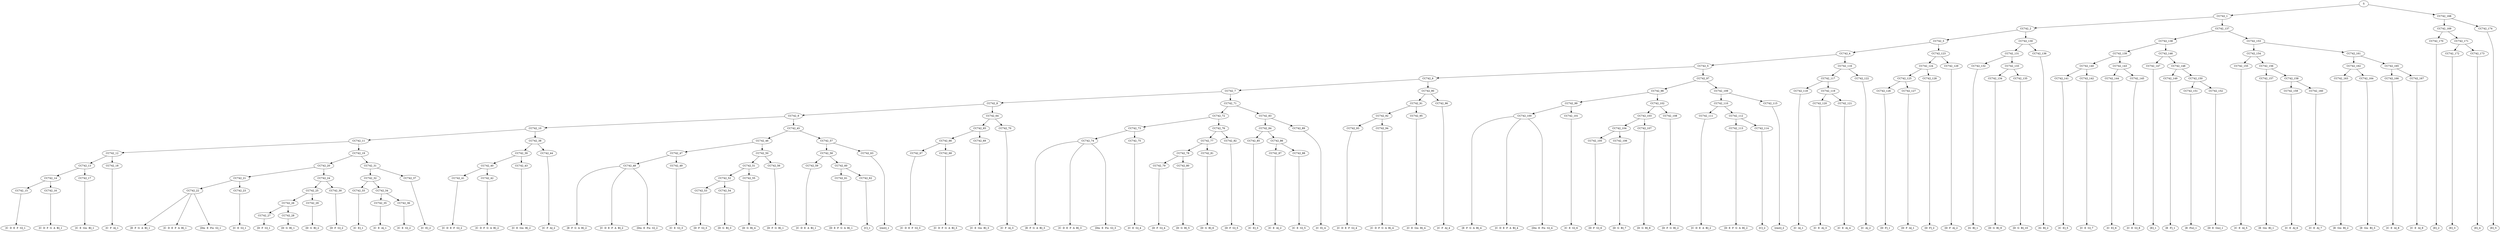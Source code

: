 digraph sample{
"S" -> "CC742_1";
"CC742_1" -> "CC742_2";
"CC742_2" -> "CC742_3";
"CC742_3" -> "CC742_4";
"CC742_4" -> "CC742_5";
"CC742_5" -> "CC742_6";
"CC742_6" -> "CC742_7";
"CC742_7" -> "CC742_8";
"CC742_8" -> "CC742_9";
"CC742_9" -> "CC742_10";
"CC742_10" -> "CC742_11";
"CC742_11" -> "CC742_12";
"CC742_12" -> "CC742_13";
"CC742_13" -> "CC742_14";
"CC742_14" -> "CC742_15";
"CC742_15" -> "[C  D  E  F  G]_1";
"CC742_14" -> "CC742_16";
"CC742_16" -> "[C  D  F  G  A  B]_1";
"CC742_13" -> "CC742_17";
"CC742_17" -> "[C  E  Gis  B]_1";
"CC742_12" -> "CC742_18";
"CC742_18" -> "[C  F  A]_1";
"CC742_11" -> "CC742_19";
"CC742_19" -> "CC742_20";
"CC742_20" -> "CC742_21";
"CC742_21" -> "CC742_22";
"CC742_22" -> "[E  F  G  A  B]_1";
"CC742_22" -> "[C  D  E  F  A  B]_1";
"CC742_22" -> "[Dis  E  Fis  G]_1";
"CC742_21" -> "CC742_23";
"CC742_23" -> "[C  E  G]_1";
"CC742_20" -> "CC742_24";
"CC742_24" -> "CC742_25";
"CC742_25" -> "CC742_26";
"CC742_26" -> "CC742_27";
"CC742_27" -> "[D  F  G]_1";
"CC742_26" -> "CC742_28";
"CC742_28" -> "[D  G  B]_1";
"CC742_25" -> "CC742_29";
"CC742_29" -> "[D  G  B]_2";
"CC742_24" -> "CC742_30";
"CC742_30" -> "[D  F  G]_2";
"CC742_19" -> "CC742_31";
"CC742_31" -> "CC742_32";
"CC742_32" -> "CC742_33";
"CC742_33" -> "[C  E]_1";
"CC742_32" -> "CC742_34";
"CC742_34" -> "CC742_35";
"CC742_35" -> "[C  E  A]_1";
"CC742_34" -> "CC742_36";
"CC742_36" -> "[C  E  G]_2";
"CC742_31" -> "CC742_37";
"CC742_37" -> "[C  E]_2";
"CC742_10" -> "CC742_38";
"CC742_38" -> "CC742_39";
"CC742_39" -> "CC742_40";
"CC742_40" -> "CC742_41";
"CC742_41" -> "[C  D  E  F  G]_2";
"CC742_40" -> "CC742_42";
"CC742_42" -> "[C  D  F  G  A  B]_2";
"CC742_39" -> "CC742_43";
"CC742_43" -> "[C  E  Gis  B]_2";
"CC742_38" -> "CC742_44";
"CC742_44" -> "[C  F  A]_2";
"CC742_9" -> "CC742_45";
"CC742_45" -> "CC742_46";
"CC742_46" -> "CC742_47";
"CC742_47" -> "CC742_48";
"CC742_48" -> "[E  F  G  A  B]_2";
"CC742_48" -> "[C  D  E  F  A  B]_2";
"CC742_48" -> "[Dis  E  Fis  G]_2";
"CC742_47" -> "CC742_49";
"CC742_49" -> "[C  E  G]_3";
"CC742_46" -> "CC742_50";
"CC742_50" -> "CC742_51";
"CC742_51" -> "CC742_52";
"CC742_52" -> "CC742_53";
"CC742_53" -> "[D  F  G]_3";
"CC742_52" -> "CC742_54";
"CC742_54" -> "[D  G  B]_3";
"CC742_51" -> "CC742_55";
"CC742_55" -> "[D  G  B]_4";
"CC742_50" -> "CC742_56";
"CC742_56" -> "[D  F  G  B]_1";
"CC742_45" -> "CC742_57";
"CC742_57" -> "CC742_58";
"CC742_58" -> "CC742_59";
"CC742_59" -> "[C  D  E  A  B]_1";
"CC742_58" -> "CC742_60";
"CC742_60" -> "CC742_61";
"CC742_61" -> "[D  E  F  G  A  B]_1";
"CC742_60" -> "CC742_62";
"CC742_62" -> "[C]_1";
"CC742_57" -> "CC742_63";
"CC742_63" -> "[rest]_1";
"CC742_8" -> "CC742_64";
"CC742_64" -> "CC742_65";
"CC742_65" -> "CC742_66";
"CC742_66" -> "CC742_67";
"CC742_67" -> "[C  D  E  F  G]_3";
"CC742_66" -> "CC742_68";
"CC742_68" -> "[C  D  F  G  A  B]_3";
"CC742_65" -> "CC742_69";
"CC742_69" -> "[C  E  Gis  B]_3";
"CC742_64" -> "CC742_70";
"CC742_70" -> "[C  F  A]_3";
"CC742_7" -> "CC742_71";
"CC742_71" -> "CC742_72";
"CC742_72" -> "CC742_73";
"CC742_73" -> "CC742_74";
"CC742_74" -> "[E  F  G  A  B]_3";
"CC742_74" -> "[C  D  E  F  A  B]_3";
"CC742_74" -> "[Dis  E  Fis  G]_3";
"CC742_73" -> "CC742_75";
"CC742_75" -> "[C  E  G]_4";
"CC742_72" -> "CC742_76";
"CC742_76" -> "CC742_77";
"CC742_77" -> "CC742_78";
"CC742_78" -> "CC742_79";
"CC742_79" -> "[D  F  G]_4";
"CC742_78" -> "CC742_80";
"CC742_80" -> "[D  G  B]_5";
"CC742_77" -> "CC742_81";
"CC742_81" -> "[D  G  B]_6";
"CC742_76" -> "CC742_82";
"CC742_82" -> "[D  F  G]_5";
"CC742_71" -> "CC742_83";
"CC742_83" -> "CC742_84";
"CC742_84" -> "CC742_85";
"CC742_85" -> "[C  E]_3";
"CC742_84" -> "CC742_86";
"CC742_86" -> "CC742_87";
"CC742_87" -> "[C  E  A]_2";
"CC742_86" -> "CC742_88";
"CC742_88" -> "[C  E  G]_5";
"CC742_83" -> "CC742_89";
"CC742_89" -> "[C  E]_4";
"CC742_6" -> "CC742_90";
"CC742_90" -> "CC742_91";
"CC742_91" -> "CC742_92";
"CC742_92" -> "CC742_93";
"CC742_93" -> "[C  D  E  F  G]_4";
"CC742_92" -> "CC742_94";
"CC742_94" -> "[C  D  F  G  A  B]_4";
"CC742_91" -> "CC742_95";
"CC742_95" -> "[C  E  Gis  B]_4";
"CC742_90" -> "CC742_96";
"CC742_96" -> "[C  F  A]_4";
"CC742_5" -> "CC742_97";
"CC742_97" -> "CC742_98";
"CC742_98" -> "CC742_99";
"CC742_99" -> "CC742_100";
"CC742_100" -> "[E  F  G  A  B]_4";
"CC742_100" -> "[C  D  E  F  A  B]_4";
"CC742_100" -> "[Dis  E  Fis  G]_4";
"CC742_99" -> "CC742_101";
"CC742_101" -> "[C  E  G]_6";
"CC742_98" -> "CC742_102";
"CC742_102" -> "CC742_103";
"CC742_103" -> "CC742_104";
"CC742_104" -> "CC742_105";
"CC742_105" -> "[D  F  G]_6";
"CC742_104" -> "CC742_106";
"CC742_106" -> "[D  G  B]_7";
"CC742_103" -> "CC742_107";
"CC742_107" -> "[D  G  B]_8";
"CC742_102" -> "CC742_108";
"CC742_108" -> "[D  F  G  B]_2";
"CC742_97" -> "CC742_109";
"CC742_109" -> "CC742_110";
"CC742_110" -> "CC742_111";
"CC742_111" -> "[C  D  E  A  B]_2";
"CC742_110" -> "CC742_112";
"CC742_112" -> "CC742_113";
"CC742_113" -> "[D  E  F  G  A  B]_2";
"CC742_112" -> "CC742_114";
"CC742_114" -> "[C]_2";
"CC742_109" -> "CC742_115";
"CC742_115" -> "[rest]_2";
"CC742_4" -> "CC742_116";
"CC742_116" -> "CC742_117";
"CC742_117" -> "CC742_118";
"CC742_118" -> "[C  A]_1";
"CC742_117" -> "CC742_119";
"CC742_119" -> "CC742_120";
"CC742_120" -> "[C  E  A]_3";
"CC742_119" -> "CC742_121";
"CC742_121" -> "[C  E  A]_4";
"CC742_116" -> "CC742_122";
"CC742_122" -> "[C  A]_2";
"CC742_3" -> "CC742_123";
"CC742_123" -> "CC742_124";
"CC742_124" -> "CC742_125";
"CC742_125" -> "CC742_126";
"CC742_126" -> "[D  F]_1";
"CC742_125" -> "CC742_127";
"CC742_127" -> "[D  F  A]_1";
"CC742_124" -> "CC742_128";
"CC742_128" -> "[D  F]_2";
"CC742_123" -> "CC742_129";
"CC742_129" -> "[D  F  A]_2";
"CC742_2" -> "CC742_130";
"CC742_130" -> "CC742_131";
"CC742_131" -> "CC742_132";
"CC742_132" -> "[G  B]_1";
"CC742_131" -> "CC742_133";
"CC742_133" -> "CC742_134";
"CC742_134" -> "[D  G  B]_9";
"CC742_133" -> "CC742_135";
"CC742_135" -> "[D  G  B]_10";
"CC742_130" -> "CC742_136";
"CC742_136" -> "[G  B]_2";
"CC742_1" -> "CC742_137";
"CC742_137" -> "CC742_138";
"CC742_138" -> "CC742_139";
"CC742_139" -> "CC742_140";
"CC742_140" -> "CC742_141";
"CC742_141" -> "[C  E]_5";
"CC742_140" -> "CC742_142";
"CC742_142" -> "[C  E  G]_7";
"CC742_139" -> "CC742_143";
"CC742_143" -> "CC742_144";
"CC742_144" -> "[C  E]_6";
"CC742_143" -> "CC742_145";
"CC742_145" -> "[C  E  G]_8";
"CC742_138" -> "CC742_146";
"CC742_146" -> "CC742_147";
"CC742_147" -> "[E]_1";
"CC742_146" -> "CC742_148";
"CC742_148" -> "CC742_149";
"CC742_149" -> "[E  F]_1";
"CC742_148" -> "CC742_150";
"CC742_150" -> "CC742_151";
"CC742_151" -> "[E  Fis]_1";
"CC742_150" -> "CC742_152";
"CC742_152" -> "[D  E  Gis]_1";
"CC742_137" -> "CC742_153";
"CC742_153" -> "CC742_154";
"CC742_154" -> "CC742_155";
"CC742_155" -> "[C  E  A]_5";
"CC742_154" -> "CC742_156";
"CC742_156" -> "CC742_157";
"CC742_157" -> "[E  Gis  B]_1";
"CC742_156" -> "CC742_158";
"CC742_158" -> "CC742_159";
"CC742_159" -> "[C  E  A]_6";
"CC742_158" -> "CC742_160";
"CC742_160" -> "[C  E  A]_7";
"CC742_153" -> "CC742_161";
"CC742_161" -> "CC742_162";
"CC742_162" -> "CC742_163";
"CC742_163" -> "[E  Gis  B]_2";
"CC742_162" -> "CC742_164";
"CC742_164" -> "[E  Gis  B]_3";
"CC742_161" -> "CC742_165";
"CC742_165" -> "CC742_166";
"CC742_166" -> "[C  E  A]_8";
"CC742_165" -> "CC742_167";
"CC742_167" -> "[C  E  A]_9";
"S" -> "CC742_168";
"CC742_168" -> "CC742_169";
"CC742_169" -> "CC742_170";
"CC742_170" -> "[E]_2";
"CC742_169" -> "CC742_171";
"CC742_171" -> "CC742_172";
"CC742_172" -> "[E]_3";
"CC742_171" -> "CC742_173";
"CC742_173" -> "[E]_4";
"CC742_168" -> "CC742_174";
"CC742_174" -> "[E]_5";

{rank = min; "S";}
{rank = same; "CC742_1"; "CC742_168";}
{rank = same; "CC742_2"; "CC742_137"; "CC742_169"; "CC742_174";}
{rank = same; "CC742_3"; "CC742_130"; "CC742_138"; "CC742_153"; "CC742_170"; "CC742_171";}
{rank = same; "CC742_4"; "CC742_123"; "CC742_131"; "CC742_136"; "CC742_139"; "CC742_146"; "CC742_154"; "CC742_161"; "CC742_172"; "CC742_173";}
{rank = same; "CC742_5"; "CC742_116"; "CC742_124"; "CC742_129"; "CC742_132"; "CC742_133"; "CC742_140"; "CC742_143"; "CC742_147"; "CC742_148"; "CC742_155"; "CC742_156"; "CC742_162"; "CC742_165";}
{rank = same; "CC742_6"; "CC742_97"; "CC742_117"; "CC742_122"; "CC742_125"; "CC742_128"; "CC742_134"; "CC742_135"; "CC742_141"; "CC742_142"; "CC742_144"; "CC742_145"; "CC742_149"; "CC742_150"; "CC742_157"; "CC742_158"; "CC742_163"; "CC742_164"; "CC742_166"; "CC742_167";}
{rank = same; "CC742_7"; "CC742_90"; "CC742_98"; "CC742_109"; "CC742_118"; "CC742_119"; "CC742_126"; "CC742_127"; "CC742_151"; "CC742_152"; "CC742_159"; "CC742_160";}
{rank = same; "CC742_8"; "CC742_71"; "CC742_91"; "CC742_96"; "CC742_99"; "CC742_102"; "CC742_110"; "CC742_115"; "CC742_120"; "CC742_121";}
{rank = same; "CC742_9"; "CC742_64"; "CC742_72"; "CC742_83"; "CC742_92"; "CC742_95"; "CC742_100"; "CC742_101"; "CC742_103"; "CC742_108"; "CC742_111"; "CC742_112";}
{rank = same; "CC742_10"; "CC742_45"; "CC742_65"; "CC742_70"; "CC742_73"; "CC742_76"; "CC742_84"; "CC742_89"; "CC742_93"; "CC742_94"; "CC742_104"; "CC742_107"; "CC742_113"; "CC742_114";}
{rank = same; "CC742_11"; "CC742_38"; "CC742_46"; "CC742_57"; "CC742_66"; "CC742_69"; "CC742_74"; "CC742_75"; "CC742_77"; "CC742_82"; "CC742_85"; "CC742_86"; "CC742_105"; "CC742_106";}
{rank = same; "CC742_12"; "CC742_19"; "CC742_39"; "CC742_44"; "CC742_47"; "CC742_50"; "CC742_58"; "CC742_63"; "CC742_67"; "CC742_68"; "CC742_78"; "CC742_81"; "CC742_87"; "CC742_88";}
{rank = same; "CC742_13"; "CC742_18"; "CC742_20"; "CC742_31"; "CC742_40"; "CC742_43"; "CC742_48"; "CC742_49"; "CC742_51"; "CC742_56"; "CC742_59"; "CC742_60"; "CC742_79"; "CC742_80";}
{rank = same; "CC742_14"; "CC742_17"; "CC742_21"; "CC742_24"; "CC742_32"; "CC742_37"; "CC742_41"; "CC742_42"; "CC742_52"; "CC742_55"; "CC742_61"; "CC742_62";}
{rank = same; "CC742_15"; "CC742_16"; "CC742_22"; "CC742_23"; "CC742_25"; "CC742_30"; "CC742_33"; "CC742_34"; "CC742_53"; "CC742_54";}
{rank = same; "CC742_26"; "CC742_29"; "CC742_35"; "CC742_36";}
{rank = same; "CC742_27"; "CC742_28";}
{rank = same; "[C  A]_1"; "[C  A]_2"; "[C  D  E  A  B]_1"; "[C  D  E  A  B]_2"; "[C  D  E  F  A  B]_1"; "[C  D  E  F  A  B]_2"; "[C  D  E  F  A  B]_3"; "[C  D  E  F  A  B]_4"; "[C  D  E  F  G]_1"; "[C  D  E  F  G]_2"; "[C  D  E  F  G]_3"; "[C  D  E  F  G]_4"; "[C  D  F  G  A  B]_1"; "[C  D  F  G  A  B]_2"; "[C  D  F  G  A  B]_3"; "[C  D  F  G  A  B]_4"; "[C  E  A]_1"; "[C  E  A]_2"; "[C  E  A]_3"; "[C  E  A]_4"; "[C  E  A]_5"; "[C  E  A]_6"; "[C  E  A]_7"; "[C  E  A]_8"; "[C  E  A]_9"; "[C  E  G]_1"; "[C  E  G]_2"; "[C  E  G]_3"; "[C  E  G]_4"; "[C  E  G]_5"; "[C  E  G]_6"; "[C  E  G]_7"; "[C  E  G]_8"; "[C  E  Gis  B]_1"; "[C  E  Gis  B]_2"; "[C  E  Gis  B]_3"; "[C  E  Gis  B]_4"; "[C  E]_1"; "[C  E]_2"; "[C  E]_3"; "[C  E]_4"; "[C  E]_5"; "[C  E]_6"; "[C  F  A]_1"; "[C  F  A]_2"; "[C  F  A]_3"; "[C  F  A]_4"; "[C]_1"; "[C]_2"; "[D  E  F  G  A  B]_1"; "[D  E  F  G  A  B]_2"; "[D  E  Gis]_1"; "[D  F  A]_1"; "[D  F  A]_2"; "[D  F  G  B]_1"; "[D  F  G  B]_2"; "[D  F  G]_1"; "[D  F  G]_2"; "[D  F  G]_3"; "[D  F  G]_4"; "[D  F  G]_5"; "[D  F  G]_6"; "[D  F]_1"; "[D  F]_2"; "[D  G  B]_1"; "[D  G  B]_2"; "[D  G  B]_3"; "[D  G  B]_4"; "[D  G  B]_5"; "[D  G  B]_6"; "[D  G  B]_7"; "[D  G  B]_8"; "[D  G  B]_9"; "[D  G  B]_10"; "[Dis  E  Fis  G]_1"; "[Dis  E  Fis  G]_2"; "[Dis  E  Fis  G]_3"; "[Dis  E  Fis  G]_4"; "[E  F  G  A  B]_1"; "[E  F  G  A  B]_2"; "[E  F  G  A  B]_3"; "[E  F  G  A  B]_4"; "[E  F]_1"; "[E  Fis]_1"; "[E  Gis  B]_1"; "[E  Gis  B]_2"; "[E  Gis  B]_3"; "[E]_1"; "[E]_2"; "[E]_3"; "[E]_4"; "[E]_5"; "[G  B]_1"; "[G  B]_2"; "[rest]_1"; "[rest]_2";}
}